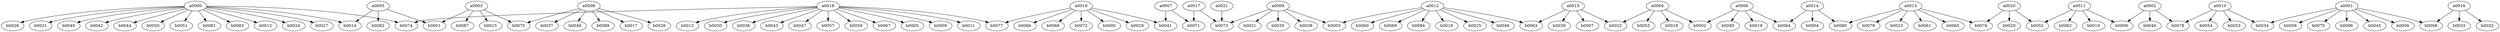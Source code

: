 digraph r_22_89_110_1_0001 /* seed: 42115 33040 28862 */ {
a0000 -> b0012;
a0000 -> b0014;
a0000 -> b0024;
a0000 -> b0027;
a0000 -> b0028;
a0000 -> b0031;
a0000 -> b0040;
a0000 -> b0042;
a0000 -> b0044;
a0000 -> b0050;
a0000 -> b0051;
a0000 -> b0074;
a0000 -> b0081;
a0000 -> b0083;
a0001 -> b0008;
a0001 -> b0034;
a0001 -> b0045;
a0001 -> b0056;
a0001 -> b0058;
a0001 -> b0075;
a0001 -> b0086;
a0002 -> b0006;
a0002 -> b0046;
a0002 -> b0078;
a0003 -> b0001;
a0003 -> b0015;
a0003 -> b0070;
a0003 -> b0087;
a0004 -> b0002;
a0004 -> b0018;
a0004 -> b0022;
a0004 -> b0055;
a0005 -> b0001;
a0005 -> b0014;
a0005 -> b0082;
a0006 -> b0002;
a0006 -> b0019;
a0006 -> b0064;
a0006 -> b0085;
a0007 -> b0041;
a0007 -> b0071;
a0008 -> b0017;
a0008 -> b0026;
a0008 -> b0037;
a0008 -> b0049;
a0008 -> b0070;
a0008 -> b0088;
a0009 -> b0003;
a0009 -> b0021;
a0009 -> b0035;
a0009 -> b0038;
a0009 -> b0073;
a0010 -> b0034;
a0010 -> b0053;
a0010 -> b0054;
a0010 -> b0078;
a0011 -> b0006;
a0011 -> b0010;
a0011 -> b0052;
a0011 -> b0062;
a0012 -> b0003;
a0012 -> b0016;
a0012 -> b0025;
a0012 -> b0048;
a0012 -> b0060;
a0012 -> b0063;
a0012 -> b0069;
a0012 -> b0084;
a0013 -> b0023;
a0013 -> b0061;
a0013 -> b0065;
a0013 -> b0076;
a0013 -> b0079;
a0013 -> b0080;
a0014 -> b0004;
a0014 -> b0064;
a0014 -> b0080;
a0015 -> b0007;
a0015 -> b0022;
a0015 -> b0039;
a0015 -> b0063;
a0016 -> b0008;
a0016 -> b0032;
a0016 -> b0033;
a0017 -> b0071;
a0017 -> b0073;
a0018 -> b0005;
a0018 -> b0009;
a0018 -> b0011;
a0018 -> b0013;
a0018 -> b0030;
a0018 -> b0036;
a0018 -> b0043;
a0018 -> b0047;
a0018 -> b0057;
a0018 -> b0059;
a0018 -> b0067;
a0018 -> b0074;
a0018 -> b0077;
a0019 -> b0000;
a0019 -> b0029;
a0019 -> b0041;
a0019 -> b0066;
a0019 -> b0068;
a0019 -> b0072;
a0019 -> b0077;
a0020 -> b0020;
a0020 -> b0052;
a0020 -> b0076;
a0021 -> b0073;
}

